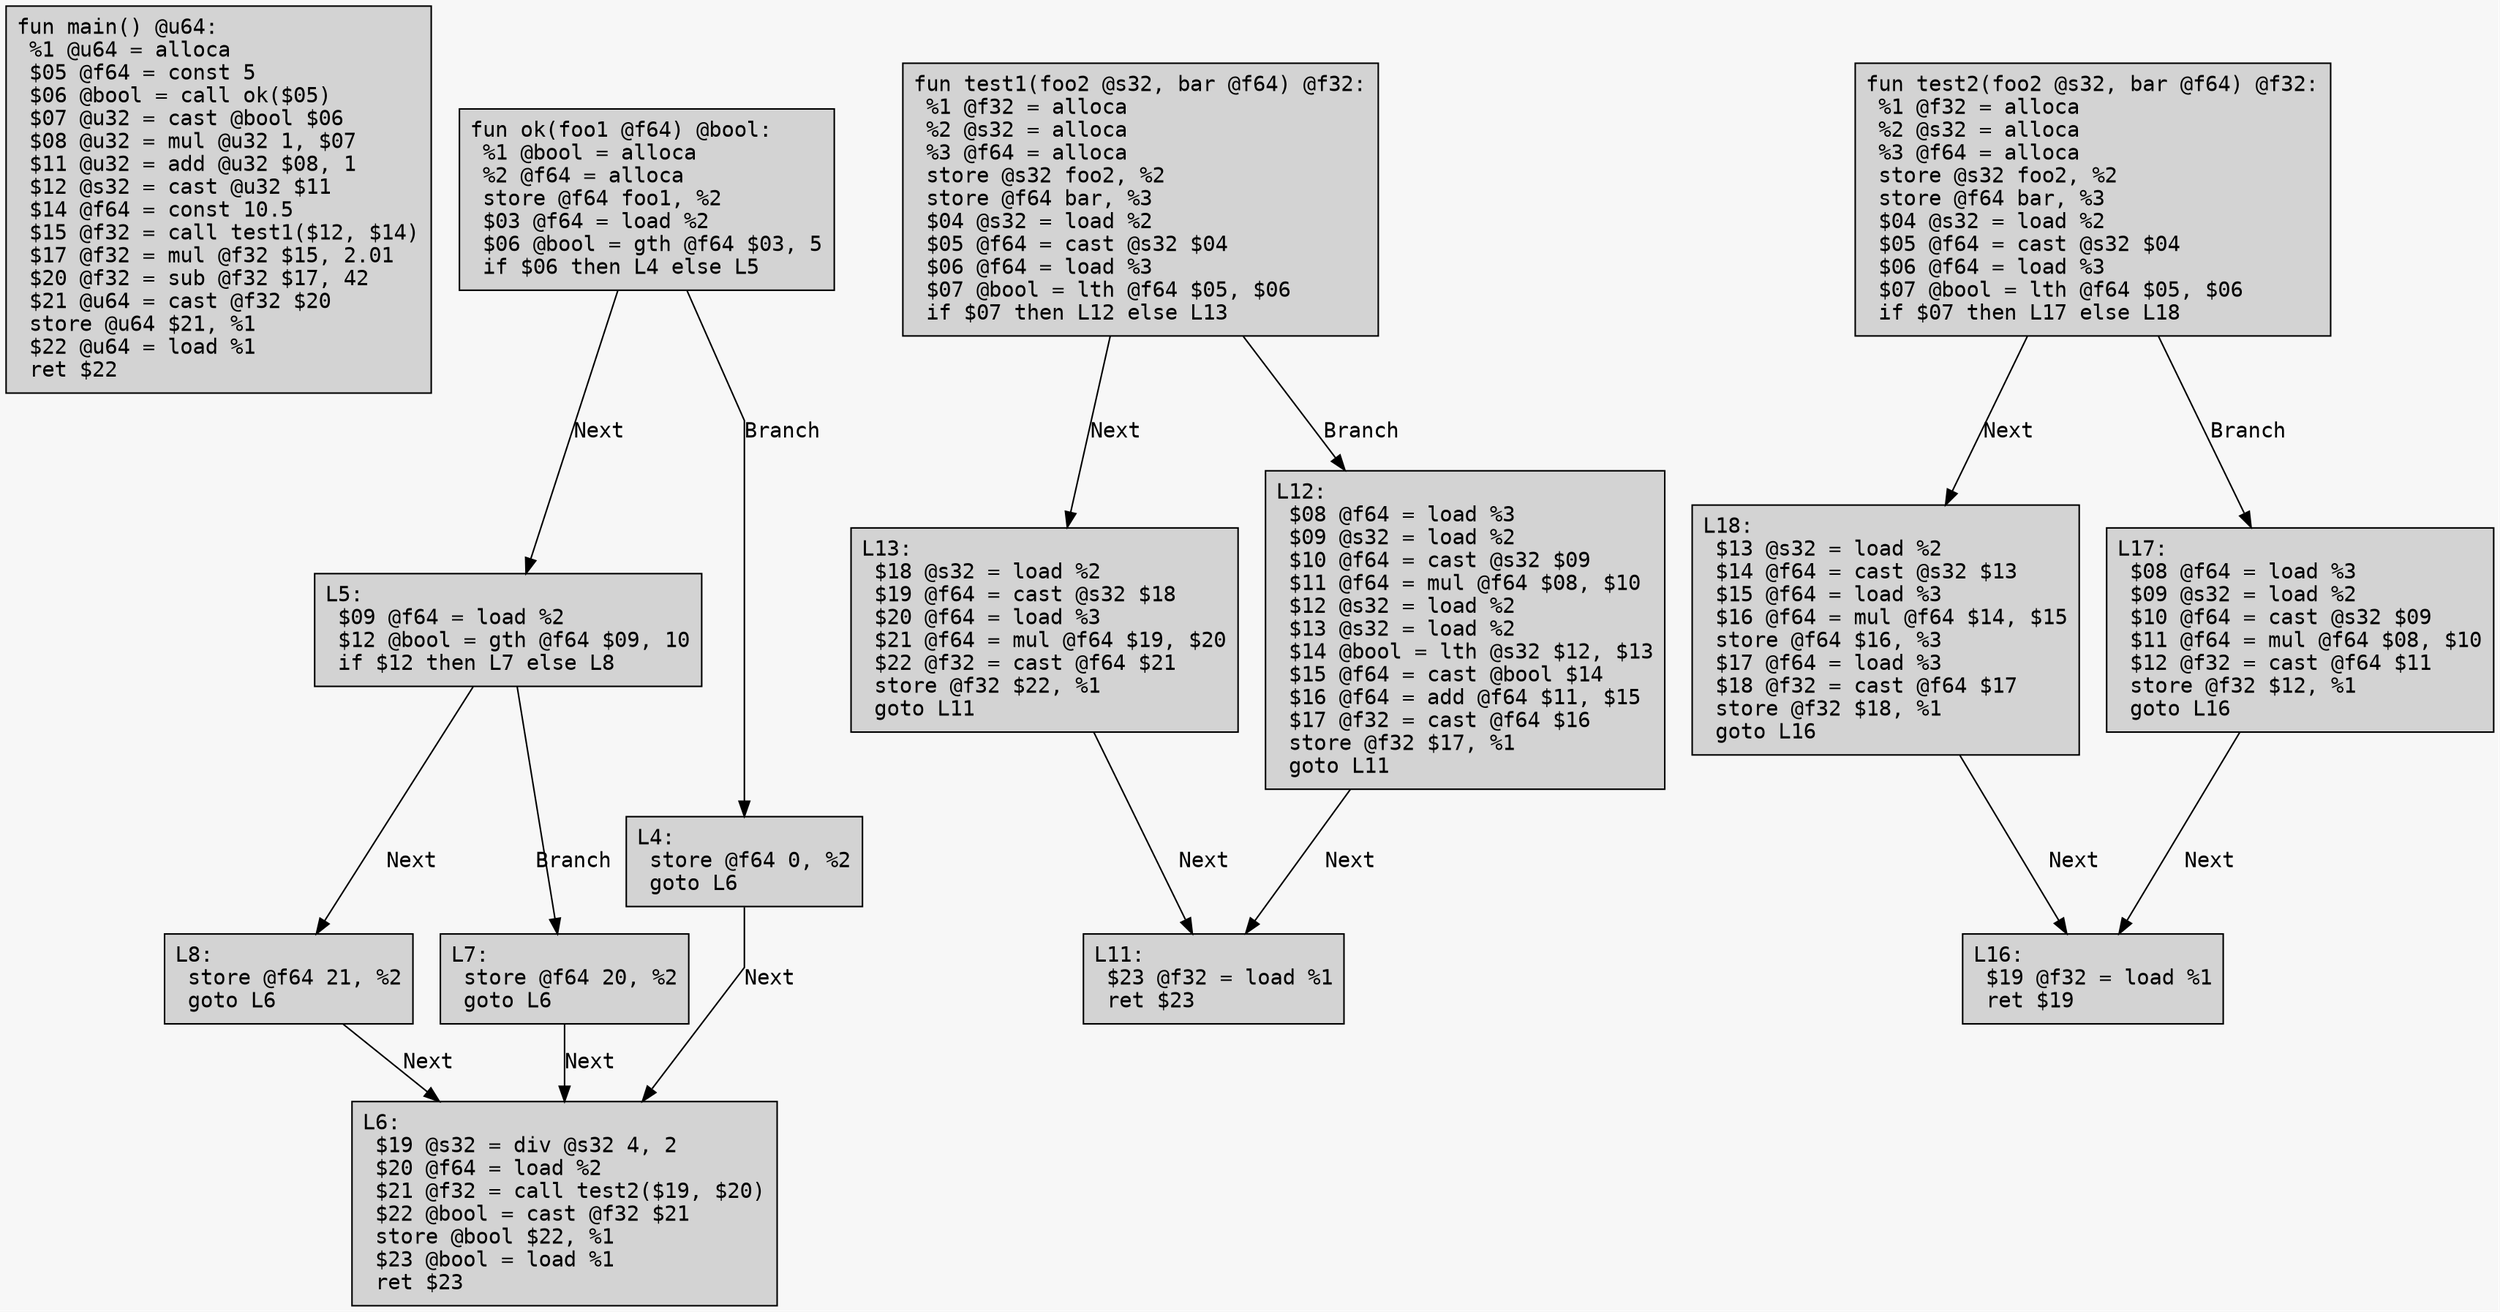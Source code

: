 digraph CFG {
	graph [fontname = "Monospace"];
	node  [fontname = "Monospace", shape=box, style=filled, margin=0.1];
	edge  [fontname = "Monospace"];
	bgcolor = "#f7f7f7";
	splines = false;

	L0 [label="fun main() @u64:\l %1 @u64 = alloca\l $05 @f64 = const 5\l $06 @bool = call ok($05)\l $07 @u32 = cast @bool $06\l $08 @u32 = mul @u32 1, $07\l $11 @u32 = add @u32 $08, 1\l $12 @s32 = cast @u32 $11\l $14 @f64 = const 10.5\l $15 @f32 = call test1($12, $14)\l $17 @f32 = mul @f32 $15, 2.01\l $20 @f32 = sub @f32 $17, 42\l $21 @u64 = cast @f32 $20\l store @u64 $21, %1\l $22 @u64 = load %1\l ret $22\l"];
	L2 [label="fun ok(foo1 @f64) @bool:\l %1 @bool = alloca\l %2 @f64 = alloca\l store @f64 foo1, %2\l $03 @f64 = load %2\l $06 @bool = gth @f64 $03, 5\l if $06 then L4 else L5\l"];
	L2 -> L5 [label="Next"];
	L2 -> L4 [label="Branch"];
	L5 [label="L5:\l $09 @f64 = load %2\l $12 @bool = gth @f64 $09, 10\l if $12 then L7 else L8\l"];
	L5 -> L8 [label="Next"];
	L5 -> L7 [label="Branch"];
	L8 [label="L8:\l store @f64 21, %2\l goto L6\l"];
	L8 -> L6 [label="Next"];
	L7 [label="L7:\l store @f64 20, %2\l goto L6\l"];
	L7 -> L6 [label="Next"];
	L4 [label="L4:\l store @f64 0, %2\l goto L6\l"];
	L4 -> L6 [label="Next"];
	L6 [label="L6:\l $19 @s32 = div @s32 4, 2\l $20 @f64 = load %2\l $21 @f32 = call test2($19, $20)\l $22 @bool = cast @f32 $21\l store @bool $22, %1\l $23 @bool = load %1\l ret $23\l"];
	L10 [label="fun test1(foo2 @s32, bar @f64) @f32:\l %1 @f32 = alloca\l %2 @s32 = alloca\l %3 @f64 = alloca\l store @s32 foo2, %2\l store @f64 bar, %3\l $04 @s32 = load %2\l $05 @f64 = cast @s32 $04\l $06 @f64 = load %3\l $07 @bool = lth @f64 $05, $06\l if $07 then L12 else L13\l"];
	L10 -> L13 [label="Next"];
	L10 -> L12 [label="Branch"];
	L13 [label="L13:\l $18 @s32 = load %2\l $19 @f64 = cast @s32 $18\l $20 @f64 = load %3\l $21 @f64 = mul @f64 $19, $20\l $22 @f32 = cast @f64 $21\l store @f32 $22, %1\l goto L11\l"];
	L13 -> L11 [label="Next"];
	L12 [label="L12:\l $08 @f64 = load %3\l $09 @s32 = load %2\l $10 @f64 = cast @s32 $09\l $11 @f64 = mul @f64 $08, $10\l $12 @s32 = load %2\l $13 @s32 = load %2\l $14 @bool = lth @s32 $12, $13\l $15 @f64 = cast @bool $14\l $16 @f64 = add @f64 $11, $15\l $17 @f32 = cast @f64 $16\l store @f32 $17, %1\l goto L11\l"];
	L12 -> L11 [label="Next"];
	L11 [label="L11:\l $23 @f32 = load %1\l ret $23\l"];
	L15 [label="fun test2(foo2 @s32, bar @f64) @f32:\l %1 @f32 = alloca\l %2 @s32 = alloca\l %3 @f64 = alloca\l store @s32 foo2, %2\l store @f64 bar, %3\l $04 @s32 = load %2\l $05 @f64 = cast @s32 $04\l $06 @f64 = load %3\l $07 @bool = lth @f64 $05, $06\l if $07 then L17 else L18\l"];
	L15 -> L18 [label="Next"];
	L15 -> L17 [label="Branch"];
	L18 [label="L18:\l $13 @s32 = load %2\l $14 @f64 = cast @s32 $13\l $15 @f64 = load %3\l $16 @f64 = mul @f64 $14, $15\l store @f64 $16, %3\l $17 @f64 = load %3\l $18 @f32 = cast @f64 $17\l store @f32 $18, %1\l goto L16\l"];
	L18 -> L16 [label="Next"];
	L17 [label="L17:\l $08 @f64 = load %3\l $09 @s32 = load %2\l $10 @f64 = cast @s32 $09\l $11 @f64 = mul @f64 $08, $10\l $12 @f32 = cast @f64 $11\l store @f32 $12, %1\l goto L16\l"];
	L17 -> L16 [label="Next"];
	L16 [label="L16:\l $19 @f32 = load %1\l ret $19\l"];
}
